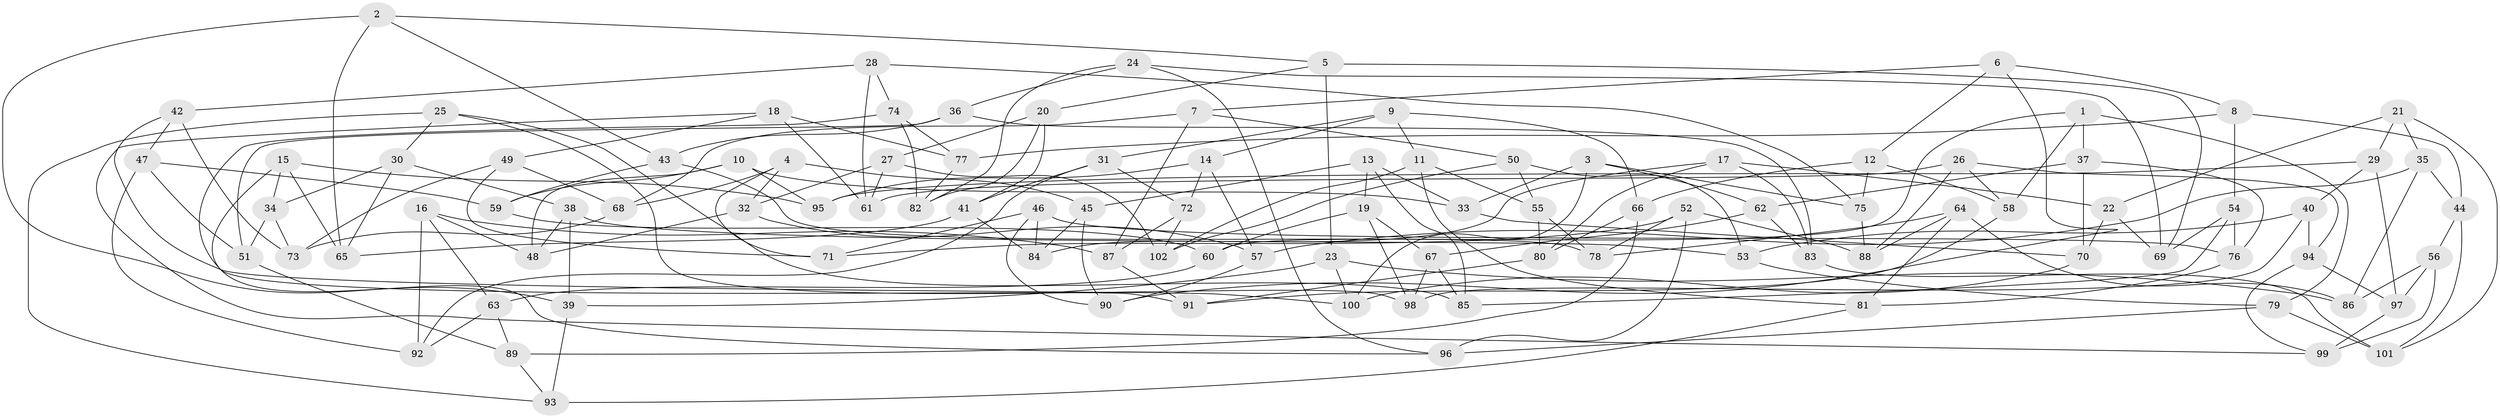 // Generated by graph-tools (version 1.1) at 2025/11/02/27/25 16:11:44]
// undirected, 102 vertices, 204 edges
graph export_dot {
graph [start="1"]
  node [color=gray90,style=filled];
  1;
  2;
  3;
  4;
  5;
  6;
  7;
  8;
  9;
  10;
  11;
  12;
  13;
  14;
  15;
  16;
  17;
  18;
  19;
  20;
  21;
  22;
  23;
  24;
  25;
  26;
  27;
  28;
  29;
  30;
  31;
  32;
  33;
  34;
  35;
  36;
  37;
  38;
  39;
  40;
  41;
  42;
  43;
  44;
  45;
  46;
  47;
  48;
  49;
  50;
  51;
  52;
  53;
  54;
  55;
  56;
  57;
  58;
  59;
  60;
  61;
  62;
  63;
  64;
  65;
  66;
  67;
  68;
  69;
  70;
  71;
  72;
  73;
  74;
  75;
  76;
  77;
  78;
  79;
  80;
  81;
  82;
  83;
  84;
  85;
  86;
  87;
  88;
  89;
  90;
  91;
  92;
  93;
  94;
  95;
  96;
  97;
  98;
  99;
  100;
  101;
  102;
  1 -- 58;
  1 -- 37;
  1 -- 60;
  1 -- 79;
  2 -- 65;
  2 -- 43;
  2 -- 5;
  2 -- 39;
  3 -- 33;
  3 -- 62;
  3 -- 100;
  3 -- 75;
  4 -- 32;
  4 -- 68;
  4 -- 45;
  4 -- 71;
  5 -- 23;
  5 -- 20;
  5 -- 69;
  6 -- 7;
  6 -- 90;
  6 -- 8;
  6 -- 12;
  7 -- 87;
  7 -- 68;
  7 -- 50;
  8 -- 54;
  8 -- 44;
  8 -- 77;
  9 -- 66;
  9 -- 31;
  9 -- 14;
  9 -- 11;
  10 -- 95;
  10 -- 59;
  10 -- 33;
  10 -- 48;
  11 -- 55;
  11 -- 81;
  11 -- 102;
  12 -- 58;
  12 -- 66;
  12 -- 75;
  13 -- 45;
  13 -- 33;
  13 -- 19;
  13 -- 85;
  14 -- 72;
  14 -- 95;
  14 -- 57;
  15 -- 65;
  15 -- 96;
  15 -- 95;
  15 -- 34;
  16 -- 87;
  16 -- 48;
  16 -- 92;
  16 -- 63;
  17 -- 80;
  17 -- 84;
  17 -- 22;
  17 -- 83;
  18 -- 49;
  18 -- 77;
  18 -- 61;
  18 -- 99;
  19 -- 60;
  19 -- 67;
  19 -- 98;
  20 -- 27;
  20 -- 41;
  20 -- 82;
  21 -- 101;
  21 -- 35;
  21 -- 22;
  21 -- 29;
  22 -- 70;
  22 -- 69;
  23 -- 100;
  23 -- 39;
  23 -- 86;
  24 -- 82;
  24 -- 36;
  24 -- 69;
  24 -- 96;
  25 -- 30;
  25 -- 93;
  25 -- 98;
  25 -- 85;
  26 -- 58;
  26 -- 94;
  26 -- 88;
  26 -- 61;
  27 -- 61;
  27 -- 32;
  27 -- 102;
  28 -- 74;
  28 -- 75;
  28 -- 42;
  28 -- 61;
  29 -- 40;
  29 -- 95;
  29 -- 97;
  30 -- 38;
  30 -- 65;
  30 -- 34;
  31 -- 72;
  31 -- 92;
  31 -- 41;
  32 -- 48;
  32 -- 57;
  33 -- 70;
  34 -- 51;
  34 -- 73;
  35 -- 86;
  35 -- 44;
  35 -- 57;
  36 -- 83;
  36 -- 43;
  36 -- 51;
  37 -- 70;
  37 -- 62;
  37 -- 76;
  38 -- 39;
  38 -- 53;
  38 -- 48;
  39 -- 93;
  40 -- 53;
  40 -- 94;
  40 -- 98;
  41 -- 65;
  41 -- 84;
  42 -- 100;
  42 -- 47;
  42 -- 73;
  43 -- 78;
  43 -- 59;
  44 -- 101;
  44 -- 56;
  45 -- 90;
  45 -- 84;
  46 -- 84;
  46 -- 71;
  46 -- 76;
  46 -- 90;
  47 -- 59;
  47 -- 51;
  47 -- 92;
  49 -- 71;
  49 -- 68;
  49 -- 73;
  50 -- 55;
  50 -- 102;
  50 -- 53;
  51 -- 89;
  52 -- 78;
  52 -- 96;
  52 -- 88;
  52 -- 71;
  53 -- 79;
  54 -- 69;
  54 -- 85;
  54 -- 76;
  55 -- 78;
  55 -- 80;
  56 -- 99;
  56 -- 86;
  56 -- 97;
  57 -- 90;
  58 -- 91;
  59 -- 60;
  60 -- 63;
  62 -- 67;
  62 -- 83;
  63 -- 89;
  63 -- 92;
  64 -- 88;
  64 -- 86;
  64 -- 78;
  64 -- 81;
  66 -- 89;
  66 -- 80;
  67 -- 98;
  67 -- 85;
  68 -- 73;
  70 -- 100;
  72 -- 87;
  72 -- 102;
  74 -- 77;
  74 -- 82;
  74 -- 91;
  75 -- 88;
  76 -- 81;
  77 -- 82;
  79 -- 96;
  79 -- 101;
  80 -- 91;
  81 -- 93;
  83 -- 101;
  87 -- 91;
  89 -- 93;
  94 -- 97;
  94 -- 99;
  97 -- 99;
}
